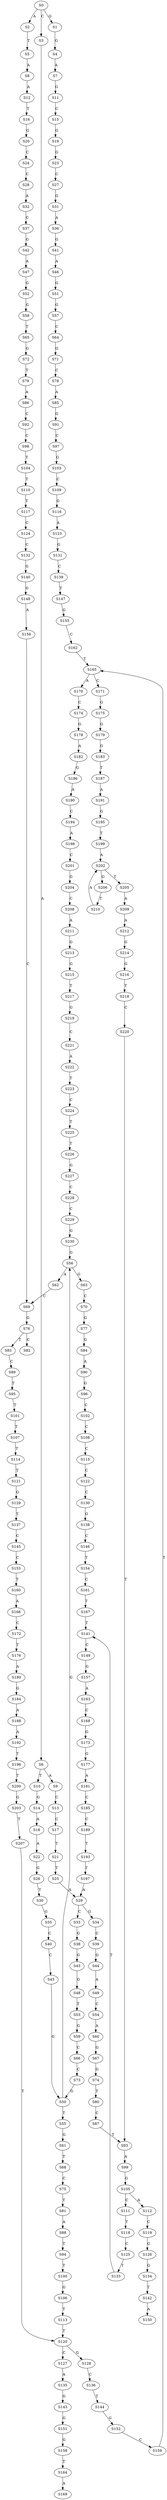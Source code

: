 strict digraph  {
	S0 -> S1 [ label = G ];
	S0 -> S2 [ label = A ];
	S0 -> S3 [ label = C ];
	S1 -> S4 [ label = G ];
	S2 -> S5 [ label = T ];
	S3 -> S6 [ label = A ];
	S4 -> S7 [ label = A ];
	S5 -> S8 [ label = A ];
	S6 -> S9 [ label = A ];
	S6 -> S10 [ label = T ];
	S7 -> S11 [ label = G ];
	S8 -> S12 [ label = A ];
	S9 -> S13 [ label = C ];
	S10 -> S14 [ label = G ];
	S11 -> S15 [ label = C ];
	S12 -> S16 [ label = T ];
	S13 -> S17 [ label = C ];
	S14 -> S18 [ label = A ];
	S15 -> S19 [ label = G ];
	S16 -> S20 [ label = G ];
	S17 -> S21 [ label = T ];
	S18 -> S22 [ label = A ];
	S19 -> S23 [ label = G ];
	S20 -> S24 [ label = C ];
	S21 -> S25 [ label = T ];
	S22 -> S26 [ label = G ];
	S23 -> S27 [ label = C ];
	S24 -> S28 [ label = C ];
	S25 -> S29 [ label = A ];
	S26 -> S30 [ label = T ];
	S27 -> S31 [ label = G ];
	S28 -> S32 [ label = A ];
	S29 -> S33 [ label = C ];
	S29 -> S34 [ label = G ];
	S30 -> S35 [ label = G ];
	S31 -> S36 [ label = A ];
	S32 -> S37 [ label = C ];
	S33 -> S38 [ label = G ];
	S34 -> S39 [ label = C ];
	S35 -> S40 [ label = C ];
	S36 -> S41 [ label = G ];
	S37 -> S42 [ label = G ];
	S38 -> S43 [ label = G ];
	S39 -> S44 [ label = G ];
	S40 -> S45 [ label = C ];
	S41 -> S46 [ label = A ];
	S42 -> S47 [ label = A ];
	S43 -> S48 [ label = G ];
	S44 -> S49 [ label = A ];
	S45 -> S50 [ label = G ];
	S46 -> S51 [ label = G ];
	S47 -> S52 [ label = G ];
	S48 -> S53 [ label = T ];
	S49 -> S54 [ label = C ];
	S50 -> S55 [ label = T ];
	S50 -> S56 [ label = G ];
	S51 -> S57 [ label = G ];
	S52 -> S58 [ label = G ];
	S53 -> S59 [ label = G ];
	S54 -> S60 [ label = A ];
	S55 -> S61 [ label = G ];
	S56 -> S62 [ label = A ];
	S56 -> S63 [ label = G ];
	S57 -> S64 [ label = C ];
	S58 -> S65 [ label = T ];
	S59 -> S66 [ label = C ];
	S60 -> S67 [ label = G ];
	S61 -> S68 [ label = T ];
	S62 -> S69 [ label = C ];
	S63 -> S70 [ label = C ];
	S64 -> S71 [ label = G ];
	S65 -> S72 [ label = G ];
	S66 -> S73 [ label = C ];
	S67 -> S74 [ label = G ];
	S68 -> S75 [ label = C ];
	S69 -> S76 [ label = G ];
	S70 -> S77 [ label = G ];
	S71 -> S78 [ label = C ];
	S72 -> S79 [ label = T ];
	S73 -> S50 [ label = G ];
	S74 -> S80 [ label = T ];
	S75 -> S81 [ label = T ];
	S76 -> S82 [ label = C ];
	S76 -> S83 [ label = T ];
	S77 -> S84 [ label = G ];
	S78 -> S85 [ label = A ];
	S79 -> S86 [ label = A ];
	S80 -> S87 [ label = C ];
	S81 -> S88 [ label = A ];
	S83 -> S89 [ label = C ];
	S84 -> S90 [ label = A ];
	S85 -> S91 [ label = G ];
	S86 -> S92 [ label = C ];
	S87 -> S93 [ label = T ];
	S88 -> S94 [ label = T ];
	S89 -> S95 [ label = T ];
	S90 -> S96 [ label = G ];
	S91 -> S97 [ label = C ];
	S92 -> S98 [ label = C ];
	S93 -> S99 [ label = A ];
	S94 -> S100 [ label = T ];
	S95 -> S101 [ label = T ];
	S96 -> S102 [ label = C ];
	S97 -> S103 [ label = G ];
	S98 -> S104 [ label = T ];
	S99 -> S105 [ label = G ];
	S100 -> S106 [ label = G ];
	S101 -> S107 [ label = T ];
	S102 -> S108 [ label = C ];
	S103 -> S109 [ label = C ];
	S104 -> S110 [ label = T ];
	S105 -> S111 [ label = C ];
	S105 -> S112 [ label = A ];
	S106 -> S113 [ label = T ];
	S107 -> S114 [ label = T ];
	S108 -> S115 [ label = C ];
	S109 -> S116 [ label = G ];
	S110 -> S117 [ label = T ];
	S111 -> S118 [ label = T ];
	S112 -> S119 [ label = C ];
	S113 -> S120 [ label = T ];
	S114 -> S121 [ label = T ];
	S115 -> S122 [ label = C ];
	S116 -> S123 [ label = A ];
	S117 -> S124 [ label = C ];
	S118 -> S125 [ label = C ];
	S119 -> S126 [ label = G ];
	S120 -> S127 [ label = C ];
	S120 -> S128 [ label = G ];
	S121 -> S129 [ label = G ];
	S122 -> S130 [ label = C ];
	S123 -> S131 [ label = G ];
	S124 -> S132 [ label = C ];
	S125 -> S133 [ label = T ];
	S126 -> S134 [ label = G ];
	S127 -> S135 [ label = A ];
	S128 -> S136 [ label = C ];
	S129 -> S137 [ label = T ];
	S130 -> S138 [ label = G ];
	S131 -> S139 [ label = C ];
	S132 -> S140 [ label = G ];
	S133 -> S141 [ label = T ];
	S134 -> S142 [ label = T ];
	S135 -> S143 [ label = G ];
	S136 -> S144 [ label = T ];
	S137 -> S145 [ label = C ];
	S138 -> S146 [ label = C ];
	S139 -> S147 [ label = T ];
	S140 -> S148 [ label = G ];
	S141 -> S149 [ label = C ];
	S142 -> S150 [ label = A ];
	S143 -> S151 [ label = G ];
	S144 -> S152 [ label = G ];
	S145 -> S153 [ label = C ];
	S146 -> S154 [ label = T ];
	S147 -> S155 [ label = G ];
	S148 -> S156 [ label = A ];
	S149 -> S157 [ label = G ];
	S151 -> S158 [ label = G ];
	S152 -> S159 [ label = C ];
	S153 -> S160 [ label = T ];
	S154 -> S161 [ label = C ];
	S155 -> S162 [ label = C ];
	S156 -> S69 [ label = C ];
	S157 -> S163 [ label = A ];
	S158 -> S164 [ label = T ];
	S159 -> S165 [ label = T ];
	S160 -> S166 [ label = A ];
	S161 -> S167 [ label = T ];
	S162 -> S165 [ label = T ];
	S163 -> S168 [ label = C ];
	S164 -> S169 [ label = A ];
	S165 -> S170 [ label = A ];
	S165 -> S171 [ label = C ];
	S166 -> S172 [ label = C ];
	S167 -> S141 [ label = T ];
	S168 -> S173 [ label = G ];
	S170 -> S174 [ label = C ];
	S171 -> S175 [ label = G ];
	S172 -> S176 [ label = T ];
	S173 -> S177 [ label = G ];
	S174 -> S178 [ label = G ];
	S175 -> S179 [ label = G ];
	S176 -> S180 [ label = A ];
	S177 -> S181 [ label = A ];
	S178 -> S182 [ label = A ];
	S179 -> S183 [ label = G ];
	S180 -> S184 [ label = G ];
	S181 -> S185 [ label = C ];
	S182 -> S186 [ label = G ];
	S183 -> S187 [ label = T ];
	S184 -> S188 [ label = A ];
	S185 -> S189 [ label = C ];
	S186 -> S190 [ label = A ];
	S187 -> S191 [ label = A ];
	S188 -> S192 [ label = A ];
	S189 -> S193 [ label = T ];
	S190 -> S194 [ label = C ];
	S191 -> S195 [ label = G ];
	S192 -> S196 [ label = T ];
	S193 -> S197 [ label = T ];
	S194 -> S198 [ label = A ];
	S195 -> S199 [ label = T ];
	S196 -> S200 [ label = T ];
	S197 -> S29 [ label = A ];
	S198 -> S201 [ label = C ];
	S199 -> S202 [ label = A ];
	S200 -> S203 [ label = G ];
	S201 -> S204 [ label = G ];
	S202 -> S205 [ label = T ];
	S202 -> S206 [ label = G ];
	S203 -> S207 [ label = T ];
	S204 -> S208 [ label = C ];
	S205 -> S209 [ label = A ];
	S206 -> S210 [ label = T ];
	S207 -> S120 [ label = T ];
	S208 -> S211 [ label = A ];
	S209 -> S212 [ label = A ];
	S210 -> S202 [ label = A ];
	S211 -> S213 [ label = G ];
	S212 -> S214 [ label = G ];
	S213 -> S215 [ label = G ];
	S214 -> S216 [ label = G ];
	S215 -> S217 [ label = T ];
	S216 -> S218 [ label = T ];
	S217 -> S219 [ label = G ];
	S218 -> S220 [ label = C ];
	S219 -> S221 [ label = C ];
	S220 -> S93 [ label = T ];
	S221 -> S222 [ label = A ];
	S222 -> S223 [ label = T ];
	S223 -> S224 [ label = C ];
	S224 -> S225 [ label = T ];
	S225 -> S226 [ label = T ];
	S226 -> S227 [ label = G ];
	S227 -> S228 [ label = C ];
	S228 -> S229 [ label = C ];
	S229 -> S230 [ label = G ];
	S230 -> S56 [ label = G ];
}
